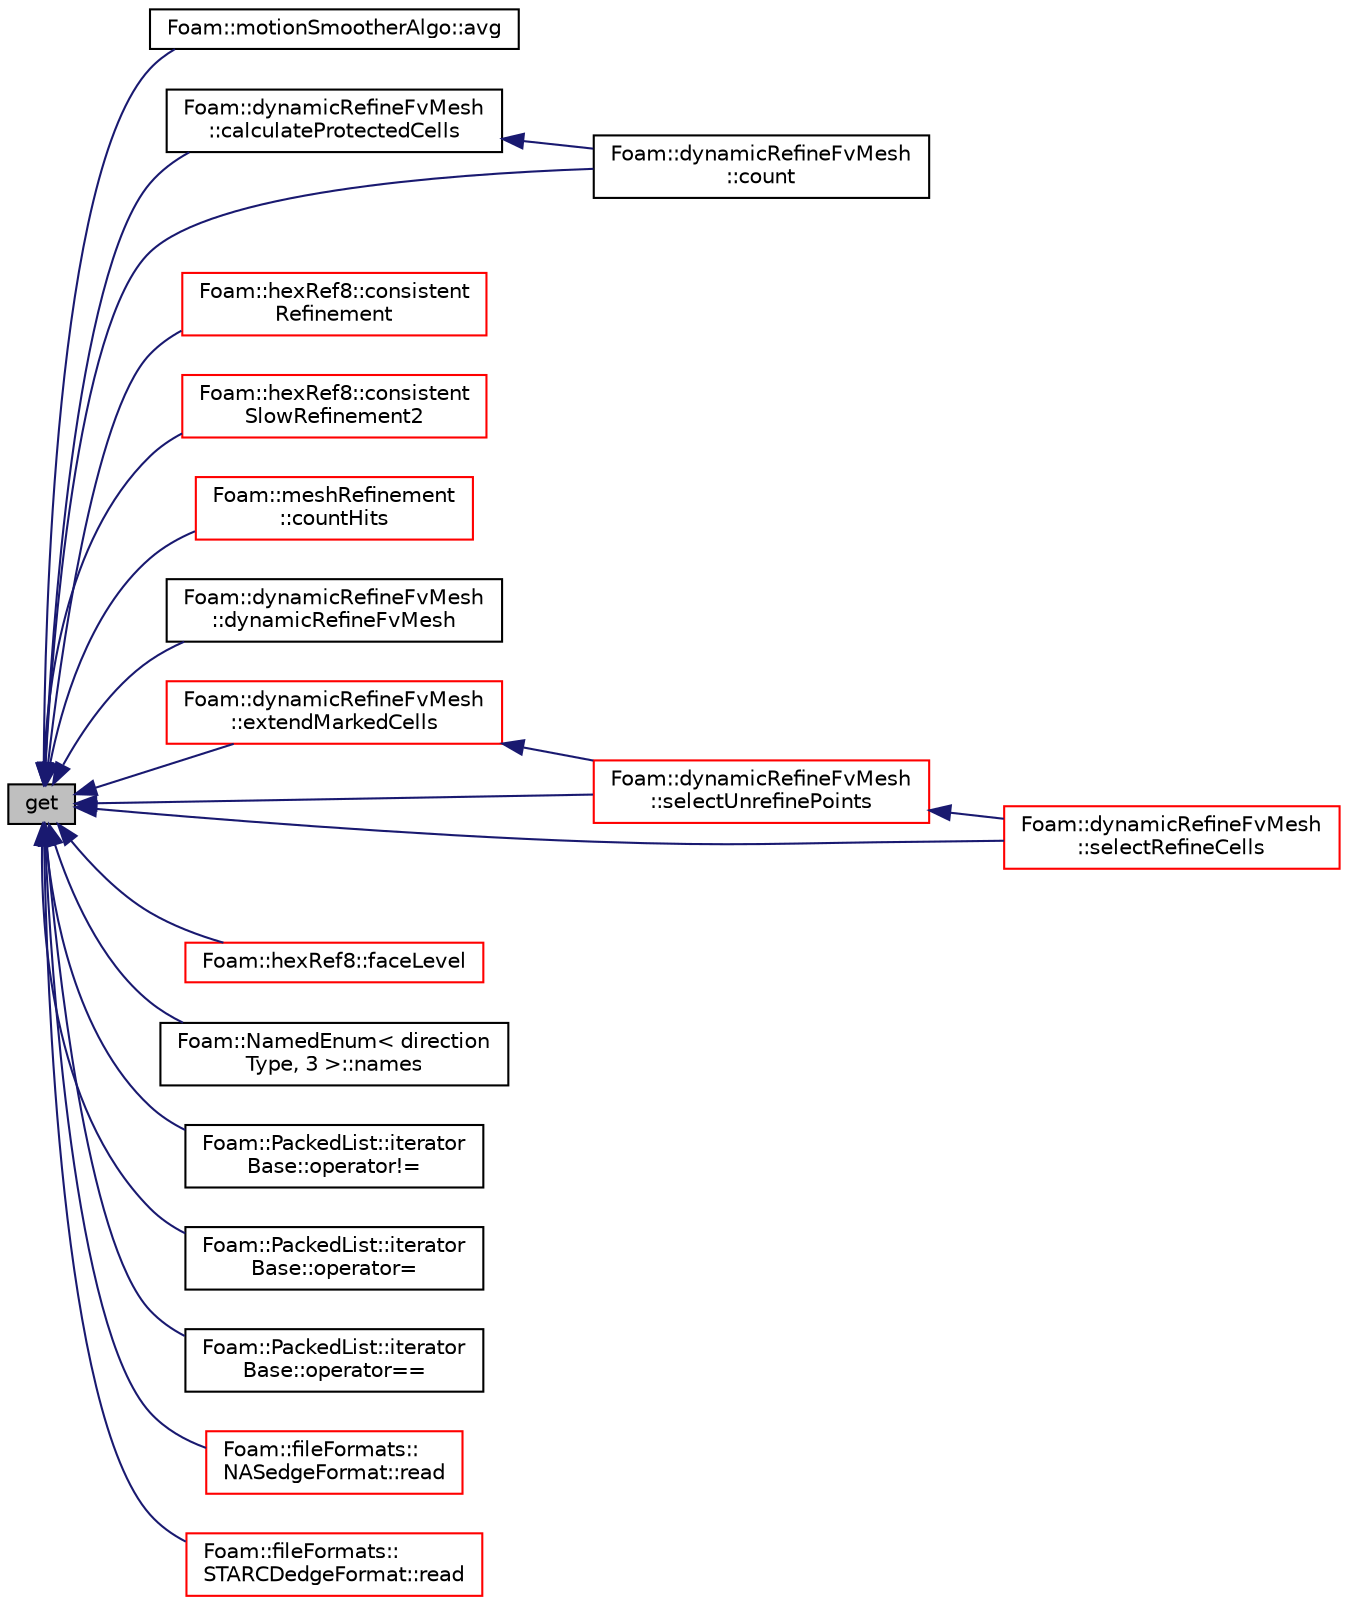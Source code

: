 digraph "get"
{
  bgcolor="transparent";
  edge [fontname="Helvetica",fontsize="10",labelfontname="Helvetica",labelfontsize="10"];
  node [fontname="Helvetica",fontsize="10",shape=record];
  rankdir="LR";
  Node111 [label="get",height=0.2,width=0.4,color="black", fillcolor="grey75", style="filled", fontcolor="black"];
  Node111 -> Node112 [dir="back",color="midnightblue",fontsize="10",style="solid",fontname="Helvetica"];
  Node112 [label="Foam::motionSmootherAlgo::avg",height=0.2,width=0.4,color="black",URL="$a22297.html#a1e9ece659896c4f16989da23808fd724"];
  Node111 -> Node113 [dir="back",color="midnightblue",fontsize="10",style="solid",fontname="Helvetica"];
  Node113 [label="Foam::dynamicRefineFvMesh\l::calculateProtectedCells",height=0.2,width=0.4,color="black",URL="$a22109.html#accc0b203ae4eb1d37740e95bf57708fa",tooltip="Calculate cells that cannot be refined since would trigger. "];
  Node113 -> Node114 [dir="back",color="midnightblue",fontsize="10",style="solid",fontname="Helvetica"];
  Node114 [label="Foam::dynamicRefineFvMesh\l::count",height=0.2,width=0.4,color="black",URL="$a22109.html#a75b6ebbbcdad054738918872751813e4",tooltip="Count set/unset elements in packedlist. "];
  Node111 -> Node115 [dir="back",color="midnightblue",fontsize="10",style="solid",fontname="Helvetica"];
  Node115 [label="Foam::hexRef8::consistent\lRefinement",height=0.2,width=0.4,color="red",URL="$a22413.html#ae0e017f6d6cf5b2b9edf14177593128e",tooltip="Given valid mesh and current cell level and proposed. "];
  Node111 -> Node118 [dir="back",color="midnightblue",fontsize="10",style="solid",fontname="Helvetica"];
  Node118 [label="Foam::hexRef8::consistent\lSlowRefinement2",height=0.2,width=0.4,color="red",URL="$a22413.html#aeb8716163dcd0280ef71a13d2f7814a8",tooltip="Like consistentSlowRefinement but uses different meshWave. "];
  Node111 -> Node114 [dir="back",color="midnightblue",fontsize="10",style="solid",fontname="Helvetica"];
  Node111 -> Node120 [dir="back",color="midnightblue",fontsize="10",style="solid",fontname="Helvetica"];
  Node120 [label="Foam::meshRefinement\l::countHits",height=0.2,width=0.4,color="red",URL="$a25857.html#a7cd5ded0ca6d51beecfd87930f375803",tooltip="Count number of intersections (local) "];
  Node111 -> Node126 [dir="back",color="midnightblue",fontsize="10",style="solid",fontname="Helvetica"];
  Node126 [label="Foam::dynamicRefineFvMesh\l::dynamicRefineFvMesh",height=0.2,width=0.4,color="black",URL="$a22109.html#adb7d4548e6fcf38f86bf13798cef53eb",tooltip="Construct from IOobject. "];
  Node111 -> Node127 [dir="back",color="midnightblue",fontsize="10",style="solid",fontname="Helvetica"];
  Node127 [label="Foam::dynamicRefineFvMesh\l::extendMarkedCells",height=0.2,width=0.4,color="red",URL="$a22109.html#a0fa8db52d776305520bffcf32aef39a3",tooltip="Extend markedCell with cell-face-cell. "];
  Node127 -> Node128 [dir="back",color="midnightblue",fontsize="10",style="solid",fontname="Helvetica"];
  Node128 [label="Foam::dynamicRefineFvMesh\l::selectUnrefinePoints",height=0.2,width=0.4,color="red",URL="$a22109.html#a9338b20549fb958c4e244c51a8af3561",tooltip="Select points that can be unrefined. "];
  Node128 -> Node129 [dir="back",color="midnightblue",fontsize="10",style="solid",fontname="Helvetica"];
  Node129 [label="Foam::dynamicRefineFvMesh\l::selectRefineCells",height=0.2,width=0.4,color="red",URL="$a22109.html#af10d75dd74d1a863c31d3710f02bd162",tooltip="Subset candidate cells for refinement. "];
  Node111 -> Node135 [dir="back",color="midnightblue",fontsize="10",style="solid",fontname="Helvetica"];
  Node135 [label="Foam::hexRef8::faceLevel",height=0.2,width=0.4,color="red",URL="$a22413.html#ac66af0825e27fea70e129da1dd74290a",tooltip="Gets level such that the face has four points <= level. "];
  Node111 -> Node137 [dir="back",color="midnightblue",fontsize="10",style="solid",fontname="Helvetica"];
  Node137 [label="Foam::NamedEnum\< direction\lType, 3 \>::names",height=0.2,width=0.4,color="black",URL="$a27113.html#a7350da3a0edd92cd11e6c479c9967dc8"];
  Node111 -> Node138 [dir="back",color="midnightblue",fontsize="10",style="solid",fontname="Helvetica"];
  Node138 [label="Foam::PackedList::iterator\lBase::operator!=",height=0.2,width=0.4,color="black",URL="$a27061.html#a8f87669edd5469c942bd8da3076e64a1"];
  Node111 -> Node139 [dir="back",color="midnightblue",fontsize="10",style="solid",fontname="Helvetica"];
  Node139 [label="Foam::PackedList::iterator\lBase::operator=",height=0.2,width=0.4,color="black",URL="$a27061.html#a19c568727c43466fd2d4ee61c4fc5bd2",tooltip="Assign value, not position. "];
  Node111 -> Node140 [dir="back",color="midnightblue",fontsize="10",style="solid",fontname="Helvetica"];
  Node140 [label="Foam::PackedList::iterator\lBase::operator==",height=0.2,width=0.4,color="black",URL="$a27061.html#a2dcc416c1072c0155f19ae6bc0d5fb8f",tooltip="Compare values (not positions) "];
  Node111 -> Node141 [dir="back",color="midnightblue",fontsize="10",style="solid",fontname="Helvetica"];
  Node141 [label="Foam::fileFormats::\lNASedgeFormat::read",height=0.2,width=0.4,color="red",URL="$a22533.html#a464ebd67acbdff0014d4dae69e3ec4be",tooltip="Read from a file. "];
  Node111 -> Node144 [dir="back",color="midnightblue",fontsize="10",style="solid",fontname="Helvetica"];
  Node144 [label="Foam::fileFormats::\lSTARCDedgeFormat::read",height=0.2,width=0.4,color="red",URL="$a22541.html#a464ebd67acbdff0014d4dae69e3ec4be",tooltip="Read from file. "];
  Node111 -> Node129 [dir="back",color="midnightblue",fontsize="10",style="solid",fontname="Helvetica"];
  Node111 -> Node128 [dir="back",color="midnightblue",fontsize="10",style="solid",fontname="Helvetica"];
}
